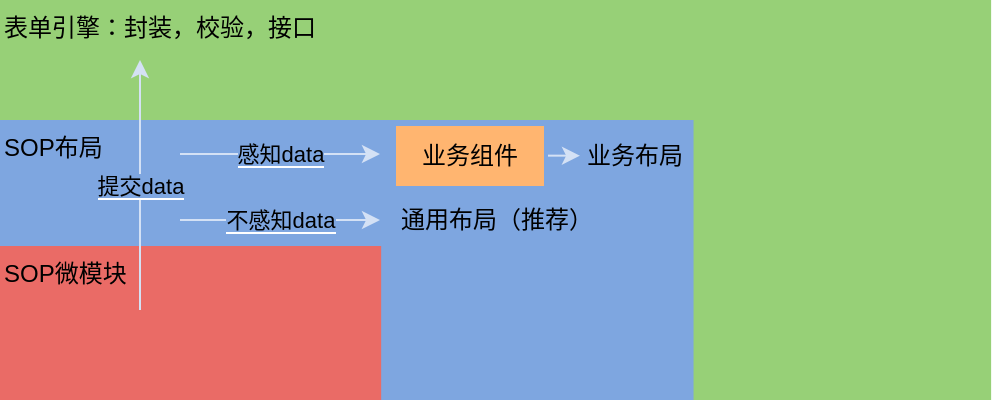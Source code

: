 <mxfile version="14.9.9" type="github">
  <diagram id="fUVPjbw-NESY2VLgEbS7" name="Page-1">
    <mxGraphModel dx="503" dy="267" grid="1" gridSize="10" guides="1" tooltips="1" connect="1" arrows="1" fold="1" page="1" pageScale="1" pageWidth="827" pageHeight="1169" math="0" shadow="0">
      <root>
        <mxCell id="0" />
        <mxCell id="1" parent="0" />
        <mxCell id="2mGRgbVqDGDI0ZnhDCfn-4" value="&lt;div&gt;&lt;font color=&quot;#000000&quot;&gt;表单引擎：封装，校验，接口&lt;/font&gt;&lt;/div&gt;&lt;div&gt;&lt;/div&gt;" style="rounded=0;whiteSpace=wrap;html=1;align=left;verticalAlign=top;fontColor=#ffffff;strokeColor=none;fillColor=#97D077;" vertex="1" parent="1">
          <mxGeometry x="260" y="520" width="495.56" height="200" as="geometry" />
        </mxCell>
        <mxCell id="2mGRgbVqDGDI0ZnhDCfn-3" value="&lt;div&gt;&lt;span&gt;SOP布局&lt;/span&gt;&lt;/div&gt;&lt;div&gt;&lt;/div&gt;" style="rounded=0;whiteSpace=wrap;html=1;align=left;verticalAlign=top;strokeColor=none;fillColor=#7EA6E0;" vertex="1" parent="1">
          <mxGeometry x="260" y="580" width="346.77" height="140" as="geometry" />
        </mxCell>
        <mxCell id="2mGRgbVqDGDI0ZnhDCfn-2" value="&lt;div&gt;&lt;span&gt;SOP微模块&lt;/span&gt;&lt;/div&gt;&lt;div&gt;&lt;/div&gt;" style="rounded=0;whiteSpace=wrap;html=1;align=left;verticalAlign=top;strokeColor=none;fillColor=#EA6B66;aspect=fixed;" vertex="1" parent="1">
          <mxGeometry x="260" y="643" width="190.58" height="77" as="geometry" />
        </mxCell>
        <mxCell id="2mGRgbVqDGDI0ZnhDCfn-7" value="&lt;span style=&quot;background-color: rgb(126 , 166 , 224)&quot;&gt;感知data&lt;/span&gt;" style="endArrow=classic;html=1;fillColor=#4D4D4D;strokeColor=#D4E1F5;" edge="1" parent="1">
          <mxGeometry width="50" height="50" relative="1" as="geometry">
            <mxPoint x="350" y="597" as="sourcePoint" />
            <mxPoint x="450" y="597" as="targetPoint" />
          </mxGeometry>
        </mxCell>
        <mxCell id="2mGRgbVqDGDI0ZnhDCfn-11" value="&lt;span style=&quot;background-color: rgb(126 , 166 , 224)&quot;&gt;不感知data&lt;/span&gt;" style="endArrow=classic;html=1;fillColor=#4D4D4D;strokeColor=#D4E1F5;" edge="1" parent="1">
          <mxGeometry width="50" height="50" relative="1" as="geometry">
            <mxPoint x="350" y="630" as="sourcePoint" />
            <mxPoint x="450" y="630" as="targetPoint" />
          </mxGeometry>
        </mxCell>
        <mxCell id="2mGRgbVqDGDI0ZnhDCfn-12" value="&lt;div style=&quot;&quot;&gt;&lt;span&gt;业务组件&lt;/span&gt;&lt;/div&gt;&lt;div&gt;&lt;/div&gt;" style="rounded=0;whiteSpace=wrap;html=1;align=center;verticalAlign=middle;strokeColor=none;fillColor=#FFB570;" vertex="1" parent="1">
          <mxGeometry x="458" y="583" width="74" height="30" as="geometry" />
        </mxCell>
        <mxCell id="2mGRgbVqDGDI0ZnhDCfn-15" value="&lt;span style=&quot;background-color: rgb(126 , 166 , 224)&quot;&gt;提交data&lt;/span&gt;" style="endArrow=classic;html=1;strokeColor=#D4E1F5;fillColor=#D4E1F5;" edge="1" parent="1">
          <mxGeometry width="50" height="50" relative="1" as="geometry">
            <mxPoint x="330" y="675" as="sourcePoint" />
            <mxPoint x="330" y="550" as="targetPoint" />
          </mxGeometry>
        </mxCell>
        <mxCell id="2mGRgbVqDGDI0ZnhDCfn-16" value="" style="endArrow=classic;html=1;strokeColor=#D4E1F5;fillColor=#D4E1F5;" edge="1" parent="1">
          <mxGeometry width="50" height="50" relative="1" as="geometry">
            <mxPoint x="534" y="597.83" as="sourcePoint" />
            <mxPoint x="550" y="597.83" as="targetPoint" />
          </mxGeometry>
        </mxCell>
        <mxCell id="2mGRgbVqDGDI0ZnhDCfn-17" value="业务布局" style="text;html=1;align=center;verticalAlign=middle;resizable=0;points=[];autosize=1;strokeColor=none;" vertex="1" parent="1">
          <mxGeometry x="546.77" y="588" width="60" height="20" as="geometry" />
        </mxCell>
        <mxCell id="2mGRgbVqDGDI0ZnhDCfn-19" value="通用布局（推荐）" style="text;html=1;align=center;verticalAlign=middle;resizable=0;points=[];autosize=1;strokeColor=none;" vertex="1" parent="1">
          <mxGeometry x="452.78" y="620" width="110" height="20" as="geometry" />
        </mxCell>
      </root>
    </mxGraphModel>
  </diagram>
</mxfile>
